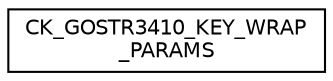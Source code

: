 digraph "Graphical Class Hierarchy"
{
  edge [fontname="Helvetica",fontsize="10",labelfontname="Helvetica",labelfontsize="10"];
  node [fontname="Helvetica",fontsize="10",shape=record];
  rankdir="LR";
  Node0 [label="CK_GOSTR3410_KEY_WRAP\l_PARAMS",height=0.2,width=0.4,color="black", fillcolor="white", style="filled",URL="$struct_c_k___g_o_s_t_r3410___k_e_y___w_r_a_p___p_a_r_a_m_s.html"];
}
